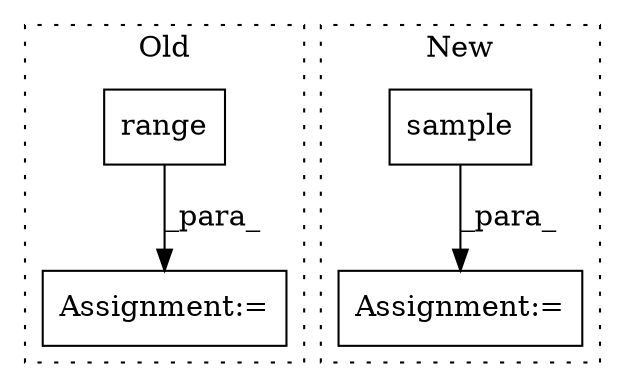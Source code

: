 digraph G {
subgraph cluster0 {
1 [label="range" a="32" s="3207,3214" l="6,1" shape="box"];
3 [label="Assignment:=" a="7" s="3146,3215" l="53,2" shape="box"];
label = "Old";
style="dotted";
}
subgraph cluster1 {
2 [label="sample" a="32" s="3416,3460" l="7,1" shape="box"];
4 [label="Assignment:=" a="7" s="3408" l="1" shape="box"];
label = "New";
style="dotted";
}
1 -> 3 [label="_para_"];
2 -> 4 [label="_para_"];
}